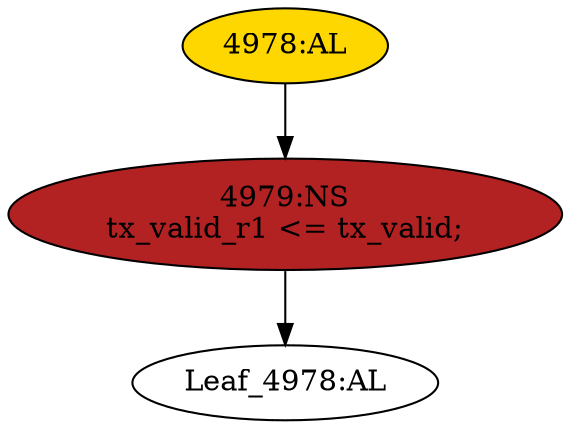 strict digraph "" {
	node [label="\N"];
	"Leaf_4978:AL"	 [def_var="['tx_valid_r1']",
		label="Leaf_4978:AL"];
	"4979:NS"	 [ast="<pyverilog.vparser.ast.NonblockingSubstitution object at 0x7f13b55d4ed0>",
		fillcolor=firebrick,
		label="4979:NS
tx_valid_r1 <= tx_valid;",
		statements="[<pyverilog.vparser.ast.NonblockingSubstitution object at 0x7f13b55d4ed0>]",
		style=filled,
		typ=NonblockingSubstitution];
	"4979:NS" -> "Leaf_4978:AL"	 [cond="[]",
		lineno=None];
	"4978:AL"	 [ast="<pyverilog.vparser.ast.Always object at 0x7f13b55d4990>",
		clk_sens=True,
		fillcolor=gold,
		label="4978:AL",
		sens="['clk']",
		statements="[]",
		style=filled,
		typ=Always,
		use_var="['tx_valid']"];
	"4978:AL" -> "4979:NS"	 [cond="[]",
		lineno=None];
}
